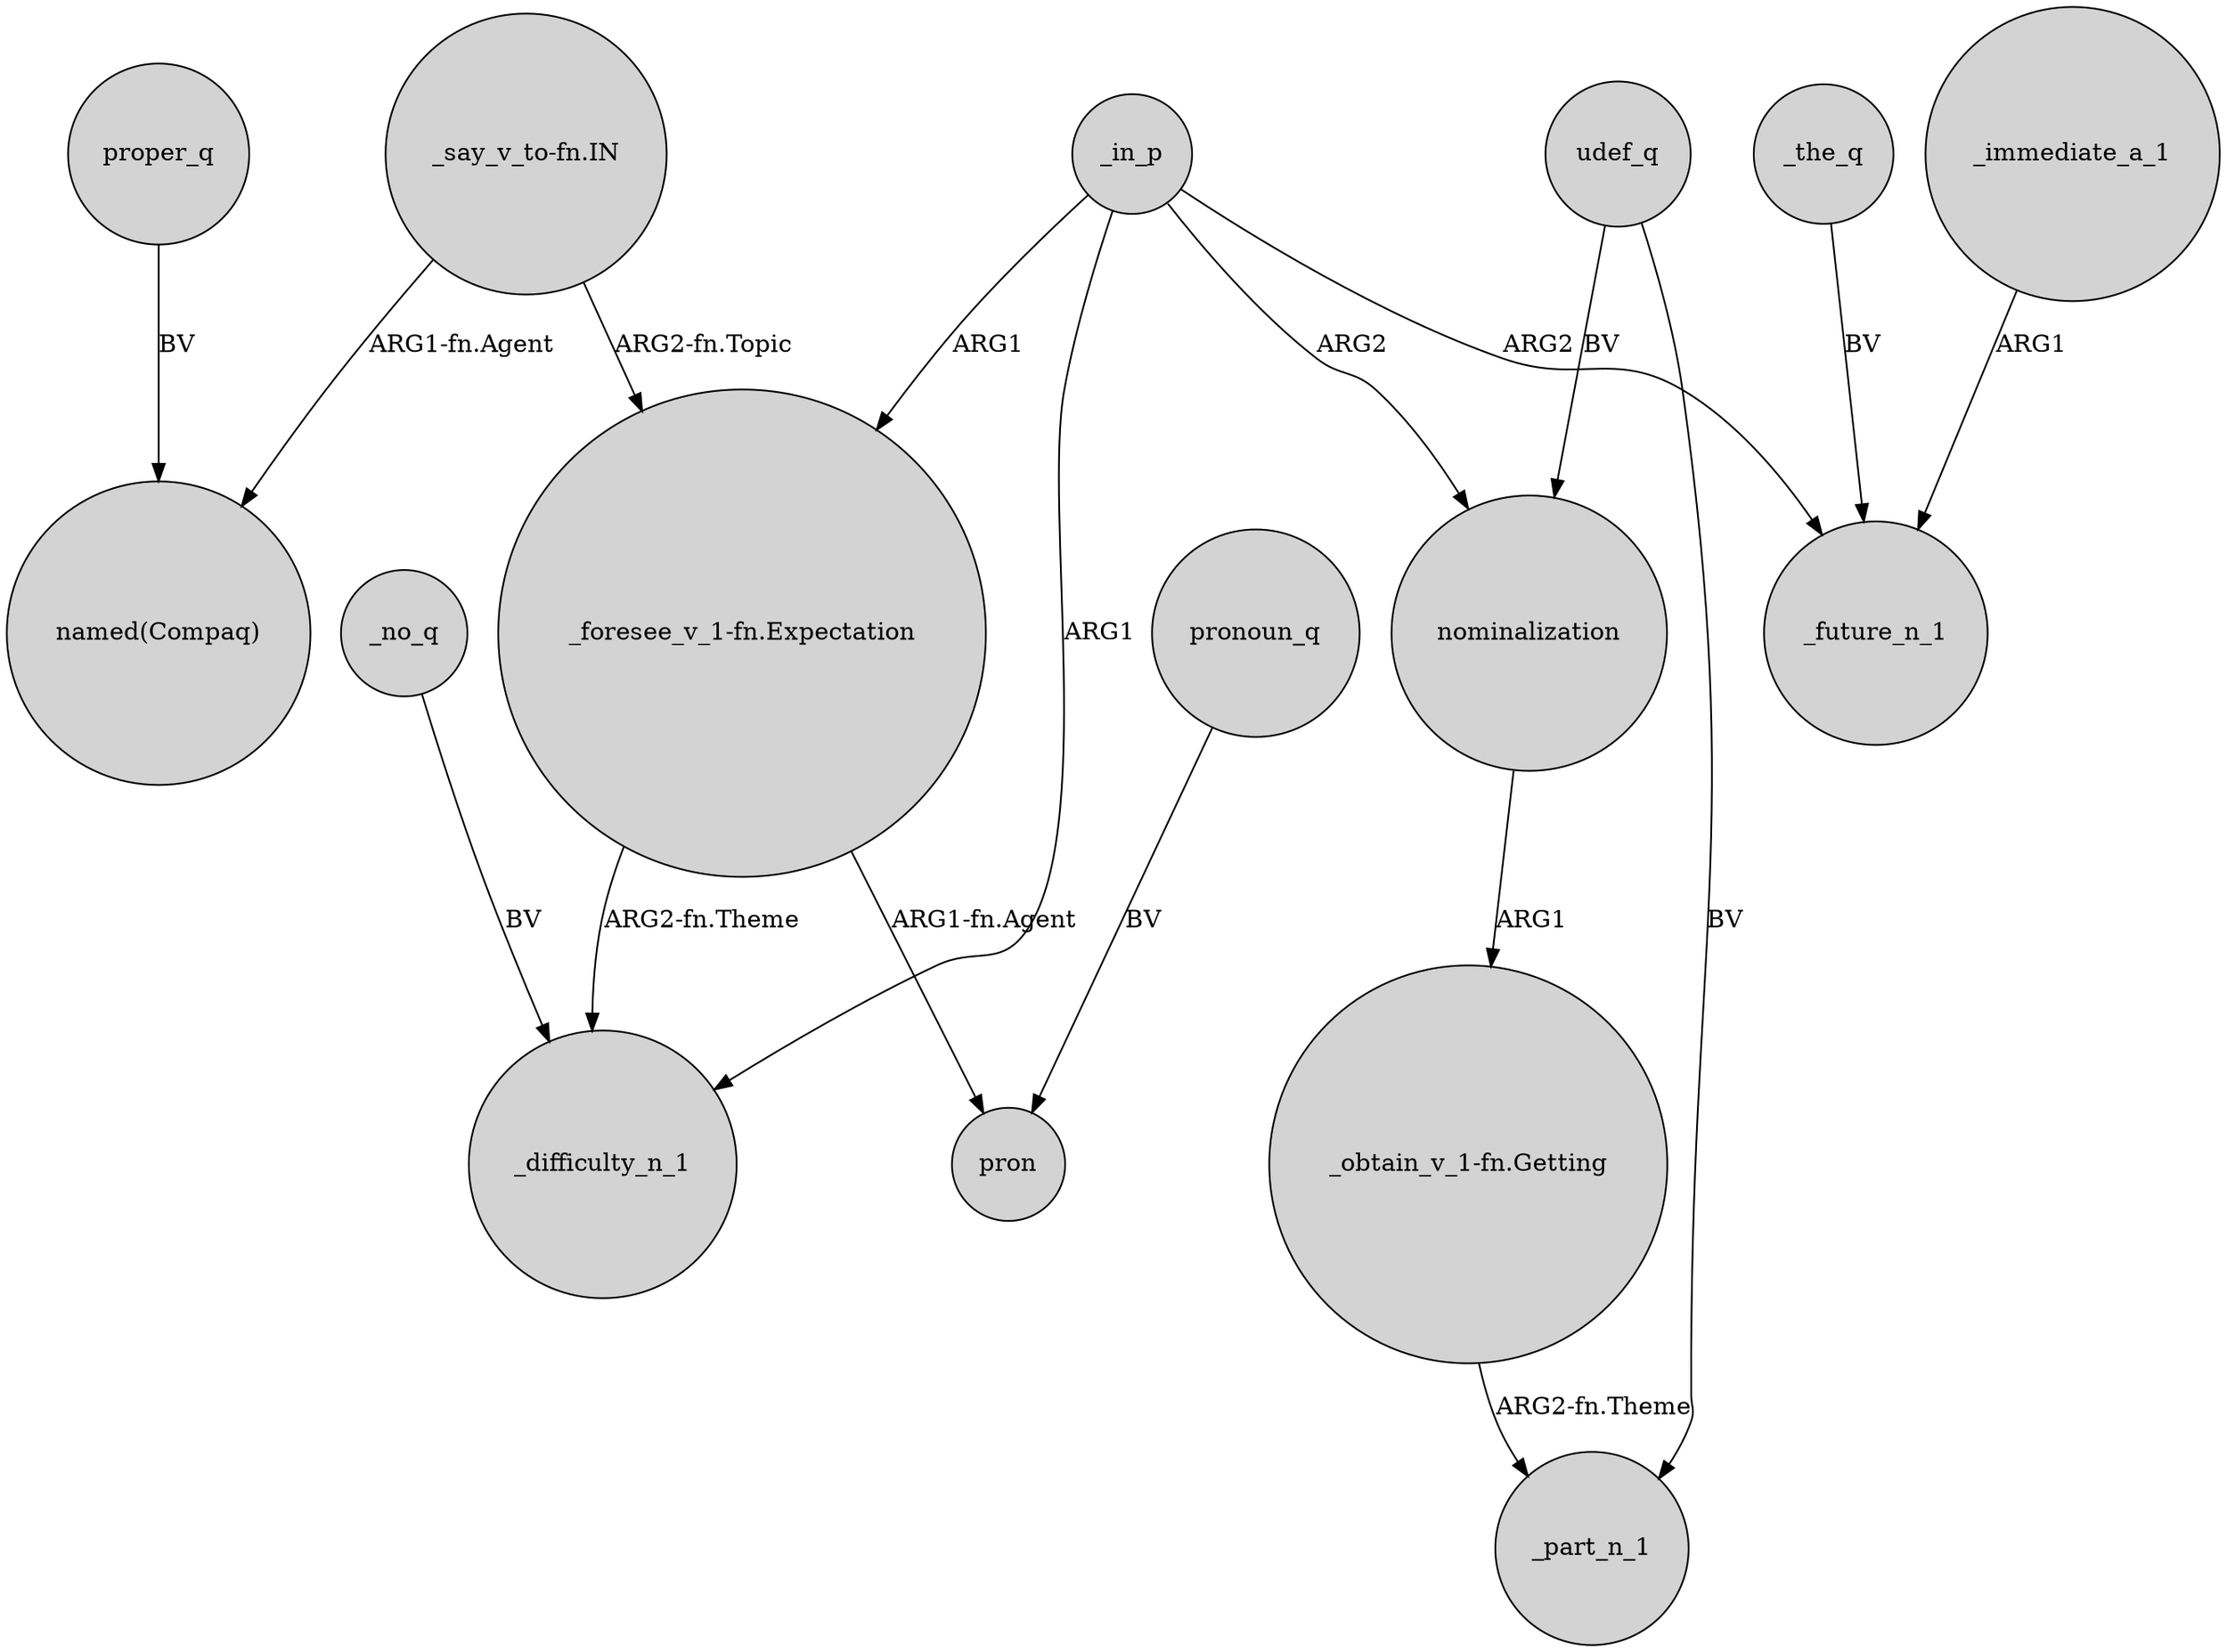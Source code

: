 digraph {
	node [shape=circle style=filled]
	_in_p -> _difficulty_n_1 [label=ARG1]
	_in_p -> _future_n_1 [label=ARG2]
	"_foresee_v_1-fn.Expectation" -> _difficulty_n_1 [label="ARG2-fn.Theme"]
	pronoun_q -> pron [label=BV]
	_in_p -> "_foresee_v_1-fn.Expectation" [label=ARG1]
	_in_p -> nominalization [label=ARG2]
	"_say_v_to-fn.IN" -> "named(Compaq)" [label="ARG1-fn.Agent"]
	"_say_v_to-fn.IN" -> "_foresee_v_1-fn.Expectation" [label="ARG2-fn.Topic"]
	nominalization -> "_obtain_v_1-fn.Getting" [label=ARG1]
	udef_q -> _part_n_1 [label=BV]
	_immediate_a_1 -> _future_n_1 [label=ARG1]
	"_obtain_v_1-fn.Getting" -> _part_n_1 [label="ARG2-fn.Theme"]
	udef_q -> nominalization [label=BV]
	proper_q -> "named(Compaq)" [label=BV]
	_the_q -> _future_n_1 [label=BV]
	_no_q -> _difficulty_n_1 [label=BV]
	"_foresee_v_1-fn.Expectation" -> pron [label="ARG1-fn.Agent"]
}
